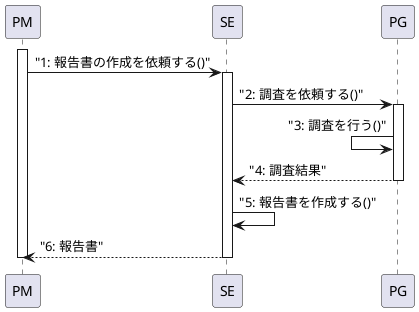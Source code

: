 @startuml
participant PM
participant SE
participant PG

activate PM
  PM -> SE: "1: 報告書の作成を依頼する()"
    activate SE
      SE -> PG: "2: 調査を依頼する()"
      activate PG
        PG <- PG: "3: 調査を行う()"
        SE <-- PG: "4: 調査結果"
      deactivate PG
    SE -> SE: "5: 報告書を作成する()"
  PM <-- SE: "6: 報告書"
  deactivate SE
deactivate PM

@enduml
